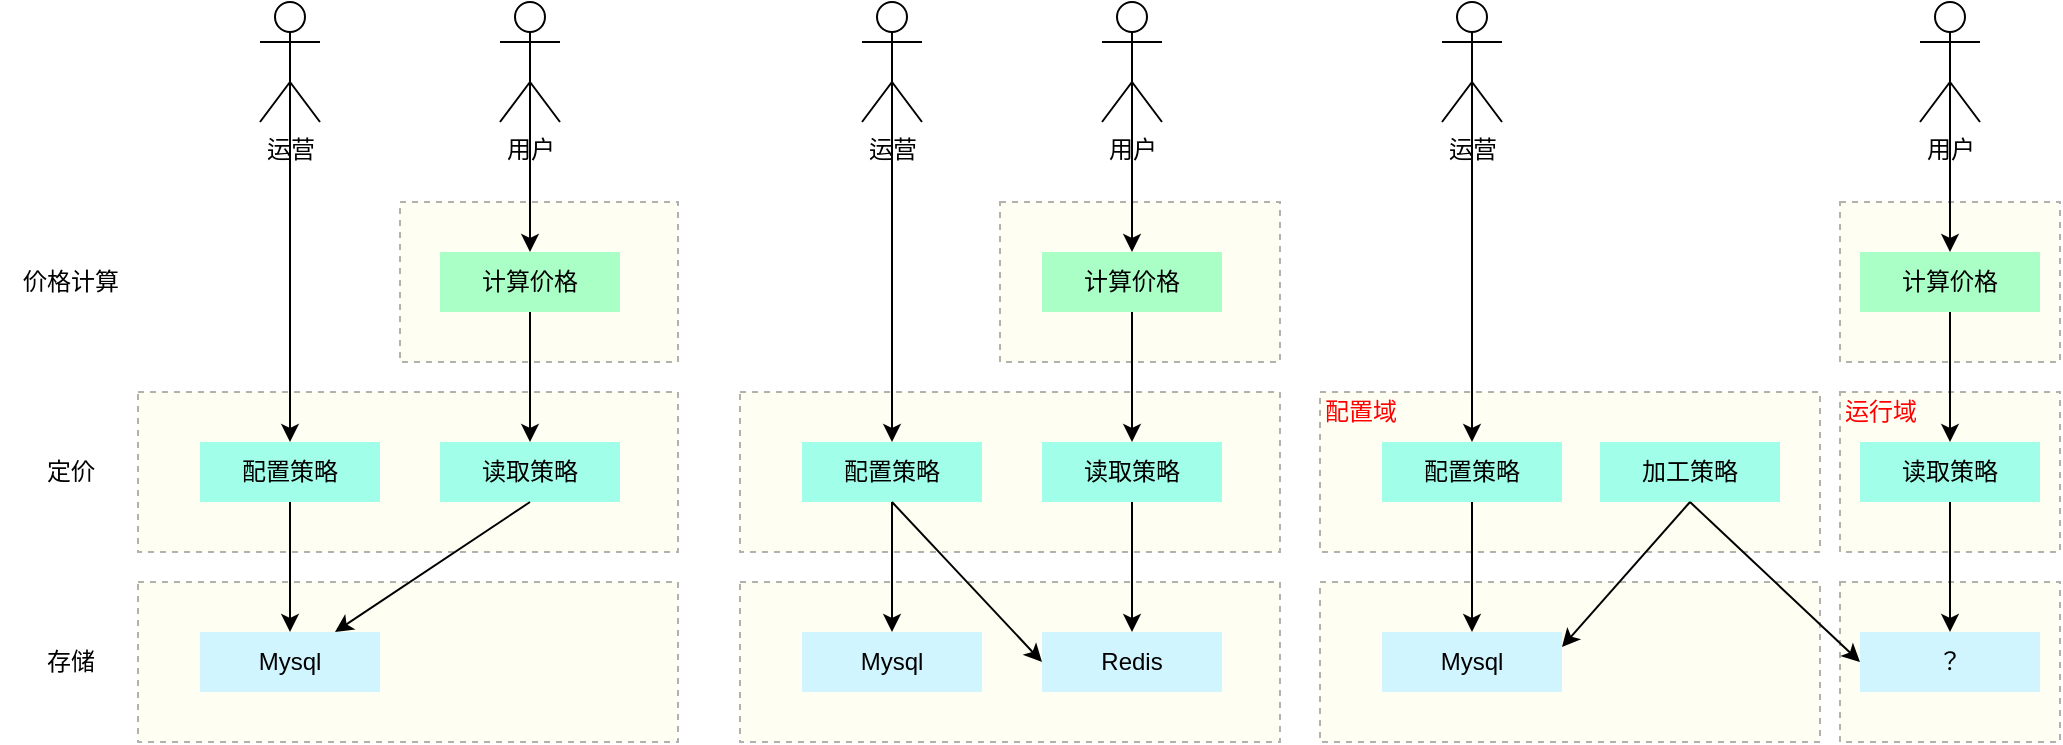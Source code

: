 <mxfile version="20.5.3" type="github"><diagram id="5PLnMs5lSes9Q7wn8nox" name="第 1 页"><mxGraphModel dx="1426" dy="1938" grid="1" gridSize="10" guides="1" tooltips="1" connect="1" arrows="1" fold="1" page="1" pageScale="1" pageWidth="827" pageHeight="1169" math="0" shadow="0"><root><mxCell id="0"/><mxCell id="1" parent="0"/><mxCell id="E58byapOsYUun8HAkRU0-65" value="" style="rounded=0;whiteSpace=wrap;html=1;dashed=1;fillColor=#FCFCD4;opacity=30;" vertex="1" parent="1"><mxGeometry x="1010" y="125" width="110" height="80" as="geometry"/></mxCell><mxCell id="E58byapOsYUun8HAkRU0-64" value="" style="rounded=0;whiteSpace=wrap;html=1;dashed=1;fillColor=#FCFCD4;opacity=30;" vertex="1" parent="1"><mxGeometry x="1010" y="220" width="110" height="80" as="geometry"/></mxCell><mxCell id="E58byapOsYUun8HAkRU0-44" value="" style="rounded=0;whiteSpace=wrap;html=1;dashed=1;fillColor=#FCFCD4;opacity=30;" vertex="1" parent="1"><mxGeometry x="460" y="220" width="270" height="80" as="geometry"/></mxCell><mxCell id="E58byapOsYUun8HAkRU0-8" value="" style="rounded=0;whiteSpace=wrap;html=1;dashed=1;fillColor=#FCFCD4;opacity=30;" vertex="1" parent="1"><mxGeometry x="159" y="220" width="270" height="80" as="geometry"/></mxCell><mxCell id="E58byapOsYUun8HAkRU0-7" value="" style="rounded=0;whiteSpace=wrap;html=1;dashed=1;fillColor=#FCFCD4;opacity=30;" vertex="1" parent="1"><mxGeometry x="159" y="125" width="270" height="80" as="geometry"/></mxCell><mxCell id="E58byapOsYUun8HAkRU0-2" value="配置策略" style="rounded=0;whiteSpace=wrap;html=1;fillColor=#A1FFE9;strokeColor=none;" vertex="1" parent="1"><mxGeometry x="190" y="150" width="90" height="30" as="geometry"/></mxCell><mxCell id="E58byapOsYUun8HAkRU0-3" value="读取策略" style="rounded=0;whiteSpace=wrap;html=1;fillColor=#A1FFE9;strokeColor=none;" vertex="1" parent="1"><mxGeometry x="310" y="150" width="90" height="30" as="geometry"/></mxCell><mxCell id="E58byapOsYUun8HAkRU0-6" value="Mysql" style="rounded=0;whiteSpace=wrap;html=1;fillColor=#D1F5FF;strokeColor=none;" vertex="1" parent="1"><mxGeometry x="190" y="245" width="90" height="30" as="geometry"/></mxCell><mxCell id="E58byapOsYUun8HAkRU0-10" value="定价" style="text;html=1;align=center;verticalAlign=middle;resizable=0;points=[];autosize=1;strokeColor=none;fillColor=none;" vertex="1" parent="1"><mxGeometry x="100" y="150" width="50" height="30" as="geometry"/></mxCell><mxCell id="E58byapOsYUun8HAkRU0-11" value="存储" style="text;html=1;align=center;verticalAlign=middle;resizable=0;points=[];autosize=1;strokeColor=none;fillColor=none;" vertex="1" parent="1"><mxGeometry x="100" y="245" width="50" height="30" as="geometry"/></mxCell><mxCell id="E58byapOsYUun8HAkRU0-12" value="" style="rounded=0;whiteSpace=wrap;html=1;dashed=1;fillColor=#FCFCD4;opacity=30;" vertex="1" parent="1"><mxGeometry x="290" y="30" width="139" height="80" as="geometry"/></mxCell><mxCell id="E58byapOsYUun8HAkRU0-14" value="计算价格" style="rounded=0;whiteSpace=wrap;html=1;fillColor=#AAFFC6;strokeColor=none;" vertex="1" parent="1"><mxGeometry x="310" y="55" width="90" height="30" as="geometry"/></mxCell><mxCell id="E58byapOsYUun8HAkRU0-15" value="价格计算" style="text;html=1;align=center;verticalAlign=middle;resizable=0;points=[];autosize=1;strokeColor=none;fillColor=none;" vertex="1" parent="1"><mxGeometry x="90" y="55" width="70" height="30" as="geometry"/></mxCell><mxCell id="E58byapOsYUun8HAkRU0-16" value="运营" style="shape=umlActor;verticalLabelPosition=bottom;verticalAlign=top;html=1;outlineConnect=0;" vertex="1" parent="1"><mxGeometry x="220" y="-70" width="30" height="60" as="geometry"/></mxCell><mxCell id="E58byapOsYUun8HAkRU0-21" value="用户" style="shape=umlActor;verticalLabelPosition=bottom;verticalAlign=top;html=1;outlineConnect=0;" vertex="1" parent="1"><mxGeometry x="340" y="-70" width="30" height="60" as="geometry"/></mxCell><mxCell id="E58byapOsYUun8HAkRU0-22" value="" style="endArrow=classic;html=1;rounded=0;exitX=0.5;exitY=0.5;exitDx=0;exitDy=0;exitPerimeter=0;entryX=0.5;entryY=0;entryDx=0;entryDy=0;" edge="1" parent="1" source="E58byapOsYUun8HAkRU0-16" target="E58byapOsYUun8HAkRU0-2"><mxGeometry width="50" height="50" relative="1" as="geometry"><mxPoint x="-80" y="130" as="sourcePoint"/><mxPoint x="-30" y="80" as="targetPoint"/></mxGeometry></mxCell><mxCell id="E58byapOsYUun8HAkRU0-23" value="" style="endArrow=classic;html=1;rounded=0;exitX=0.5;exitY=0.5;exitDx=0;exitDy=0;exitPerimeter=0;entryX=0.5;entryY=0;entryDx=0;entryDy=0;" edge="1" parent="1" source="E58byapOsYUun8HAkRU0-21" target="E58byapOsYUun8HAkRU0-14"><mxGeometry width="50" height="50" relative="1" as="geometry"><mxPoint x="20" y="100" as="sourcePoint"/><mxPoint x="70" y="50" as="targetPoint"/></mxGeometry></mxCell><mxCell id="E58byapOsYUun8HAkRU0-25" value="" style="endArrow=classic;html=1;rounded=0;exitX=0.5;exitY=1;exitDx=0;exitDy=0;entryX=0.5;entryY=0;entryDx=0;entryDy=0;" edge="1" parent="1" source="E58byapOsYUun8HAkRU0-2" target="E58byapOsYUun8HAkRU0-6"><mxGeometry width="50" height="50" relative="1" as="geometry"><mxPoint x="-50" y="370" as="sourcePoint"/><mxPoint y="320" as="targetPoint"/></mxGeometry></mxCell><mxCell id="E58byapOsYUun8HAkRU0-26" value="" style="endArrow=classic;html=1;rounded=0;exitX=0.5;exitY=1;exitDx=0;exitDy=0;entryX=0.5;entryY=0;entryDx=0;entryDy=0;" edge="1" parent="1" source="E58byapOsYUun8HAkRU0-14" target="E58byapOsYUun8HAkRU0-3"><mxGeometry width="50" height="50" relative="1" as="geometry"><mxPoint x="210" y="400" as="sourcePoint"/><mxPoint x="260" y="350" as="targetPoint"/></mxGeometry></mxCell><mxCell id="E58byapOsYUun8HAkRU0-27" value="" style="endArrow=classic;html=1;rounded=0;exitX=0.5;exitY=1;exitDx=0;exitDy=0;entryX=0.75;entryY=0;entryDx=0;entryDy=0;" edge="1" parent="1" source="E58byapOsYUun8HAkRU0-3" target="E58byapOsYUun8HAkRU0-6"><mxGeometry width="50" height="50" relative="1" as="geometry"><mxPoint x="210" y="450" as="sourcePoint"/><mxPoint x="260" y="400" as="targetPoint"/></mxGeometry></mxCell><mxCell id="E58byapOsYUun8HAkRU0-28" value="" style="rounded=0;whiteSpace=wrap;html=1;dashed=1;fillColor=#FCFCD4;opacity=30;" vertex="1" parent="1"><mxGeometry x="460" y="125" width="270" height="80" as="geometry"/></mxCell><mxCell id="E58byapOsYUun8HAkRU0-29" value="配置策略" style="rounded=0;whiteSpace=wrap;html=1;fillColor=#A1FFE9;strokeColor=none;" vertex="1" parent="1"><mxGeometry x="491" y="150" width="90" height="30" as="geometry"/></mxCell><mxCell id="E58byapOsYUun8HAkRU0-30" value="读取策略" style="rounded=0;whiteSpace=wrap;html=1;fillColor=#A1FFE9;strokeColor=none;" vertex="1" parent="1"><mxGeometry x="611" y="150" width="90" height="30" as="geometry"/></mxCell><mxCell id="E58byapOsYUun8HAkRU0-31" value="Mysql" style="rounded=0;whiteSpace=wrap;html=1;fillColor=#D1F5FF;strokeColor=none;" vertex="1" parent="1"><mxGeometry x="491" y="245" width="90" height="30" as="geometry"/></mxCell><mxCell id="E58byapOsYUun8HAkRU0-34" value="" style="rounded=0;whiteSpace=wrap;html=1;dashed=1;fillColor=#FCFCD4;opacity=30;" vertex="1" parent="1"><mxGeometry x="590" y="30" width="140" height="80" as="geometry"/></mxCell><mxCell id="E58byapOsYUun8HAkRU0-35" value="计算价格" style="rounded=0;whiteSpace=wrap;html=1;fillColor=#AAFFC6;strokeColor=none;" vertex="1" parent="1"><mxGeometry x="611" y="55" width="90" height="30" as="geometry"/></mxCell><mxCell id="E58byapOsYUun8HAkRU0-37" value="运营" style="shape=umlActor;verticalLabelPosition=bottom;verticalAlign=top;html=1;outlineConnect=0;" vertex="1" parent="1"><mxGeometry x="521" y="-70" width="30" height="60" as="geometry"/></mxCell><mxCell id="E58byapOsYUun8HAkRU0-38" value="用户" style="shape=umlActor;verticalLabelPosition=bottom;verticalAlign=top;html=1;outlineConnect=0;" vertex="1" parent="1"><mxGeometry x="641" y="-70" width="30" height="60" as="geometry"/></mxCell><mxCell id="E58byapOsYUun8HAkRU0-39" value="" style="endArrow=classic;html=1;rounded=0;exitX=0.5;exitY=0.5;exitDx=0;exitDy=0;exitPerimeter=0;entryX=0.5;entryY=0;entryDx=0;entryDy=0;" edge="1" parent="1" source="E58byapOsYUun8HAkRU0-37" target="E58byapOsYUun8HAkRU0-29"><mxGeometry width="50" height="50" relative="1" as="geometry"><mxPoint x="221" y="130" as="sourcePoint"/><mxPoint x="271" y="80" as="targetPoint"/></mxGeometry></mxCell><mxCell id="E58byapOsYUun8HAkRU0-40" value="" style="endArrow=classic;html=1;rounded=0;exitX=0.5;exitY=0.5;exitDx=0;exitDy=0;exitPerimeter=0;entryX=0.5;entryY=0;entryDx=0;entryDy=0;" edge="1" parent="1" source="E58byapOsYUun8HAkRU0-38" target="E58byapOsYUun8HAkRU0-35"><mxGeometry width="50" height="50" relative="1" as="geometry"><mxPoint x="321" y="100" as="sourcePoint"/><mxPoint x="371" y="50" as="targetPoint"/></mxGeometry></mxCell><mxCell id="E58byapOsYUun8HAkRU0-41" value="" style="endArrow=classic;html=1;rounded=0;exitX=0.5;exitY=1;exitDx=0;exitDy=0;entryX=0.5;entryY=0;entryDx=0;entryDy=0;" edge="1" parent="1" source="E58byapOsYUun8HAkRU0-29" target="E58byapOsYUun8HAkRU0-31"><mxGeometry width="50" height="50" relative="1" as="geometry"><mxPoint x="251" y="370" as="sourcePoint"/><mxPoint x="301" y="320" as="targetPoint"/></mxGeometry></mxCell><mxCell id="E58byapOsYUun8HAkRU0-42" value="" style="endArrow=classic;html=1;rounded=0;exitX=0.5;exitY=1;exitDx=0;exitDy=0;entryX=0.5;entryY=0;entryDx=0;entryDy=0;" edge="1" parent="1" source="E58byapOsYUun8HAkRU0-35" target="E58byapOsYUun8HAkRU0-30"><mxGeometry width="50" height="50" relative="1" as="geometry"><mxPoint x="511" y="400" as="sourcePoint"/><mxPoint x="561" y="350" as="targetPoint"/></mxGeometry></mxCell><mxCell id="E58byapOsYUun8HAkRU0-43" value="" style="endArrow=classic;html=1;rounded=0;exitX=0.5;exitY=1;exitDx=0;exitDy=0;entryX=0.5;entryY=0;entryDx=0;entryDy=0;" edge="1" parent="1" source="E58byapOsYUun8HAkRU0-30" target="E58byapOsYUun8HAkRU0-45"><mxGeometry width="50" height="50" relative="1" as="geometry"><mxPoint x="511" y="450" as="sourcePoint"/><mxPoint x="561" y="400" as="targetPoint"/></mxGeometry></mxCell><mxCell id="E58byapOsYUun8HAkRU0-45" value="Redis" style="rounded=0;whiteSpace=wrap;html=1;fillColor=#D1F5FF;strokeColor=none;" vertex="1" parent="1"><mxGeometry x="611" y="245" width="90" height="30" as="geometry"/></mxCell><mxCell id="E58byapOsYUun8HAkRU0-46" value="" style="endArrow=classic;html=1;rounded=0;exitX=0.5;exitY=1;exitDx=0;exitDy=0;entryX=0;entryY=0.5;entryDx=0;entryDy=0;" edge="1" parent="1" source="E58byapOsYUun8HAkRU0-29" target="E58byapOsYUun8HAkRU0-45"><mxGeometry width="50" height="50" relative="1" as="geometry"><mxPoint x="240" y="380" as="sourcePoint"/><mxPoint x="290" y="330" as="targetPoint"/><Array as="points"/></mxGeometry></mxCell><mxCell id="E58byapOsYUun8HAkRU0-47" value="" style="rounded=0;whiteSpace=wrap;html=1;dashed=1;fillColor=#FCFCD4;opacity=30;" vertex="1" parent="1"><mxGeometry x="750" y="220" width="250" height="80" as="geometry"/></mxCell><mxCell id="E58byapOsYUun8HAkRU0-48" value="" style="rounded=0;whiteSpace=wrap;html=1;dashed=1;fillColor=#FCFCD4;opacity=30;align=left;" vertex="1" parent="1"><mxGeometry x="750" y="125" width="250" height="80" as="geometry"/></mxCell><mxCell id="E58byapOsYUun8HAkRU0-49" value="配置策略" style="rounded=0;whiteSpace=wrap;html=1;fillColor=#A1FFE9;strokeColor=none;" vertex="1" parent="1"><mxGeometry x="781" y="150" width="90" height="30" as="geometry"/></mxCell><mxCell id="E58byapOsYUun8HAkRU0-50" value="读取策略" style="rounded=0;whiteSpace=wrap;html=1;fillColor=#A1FFE9;strokeColor=none;" vertex="1" parent="1"><mxGeometry x="1020" y="150" width="90" height="30" as="geometry"/></mxCell><mxCell id="E58byapOsYUun8HAkRU0-51" value="Mysql" style="rounded=0;whiteSpace=wrap;html=1;fillColor=#D1F5FF;strokeColor=none;" vertex="1" parent="1"><mxGeometry x="781" y="245" width="90" height="30" as="geometry"/></mxCell><mxCell id="E58byapOsYUun8HAkRU0-52" value="" style="rounded=0;whiteSpace=wrap;html=1;dashed=1;fillColor=#FCFCD4;opacity=30;" vertex="1" parent="1"><mxGeometry x="1010" y="30" width="110" height="80" as="geometry"/></mxCell><mxCell id="E58byapOsYUun8HAkRU0-53" value="计算价格" style="rounded=0;whiteSpace=wrap;html=1;fillColor=#AAFFC6;strokeColor=none;" vertex="1" parent="1"><mxGeometry x="1020" y="55" width="90" height="30" as="geometry"/></mxCell><mxCell id="E58byapOsYUun8HAkRU0-54" value="运营" style="shape=umlActor;verticalLabelPosition=bottom;verticalAlign=top;html=1;outlineConnect=0;" vertex="1" parent="1"><mxGeometry x="811" y="-70" width="30" height="60" as="geometry"/></mxCell><mxCell id="E58byapOsYUun8HAkRU0-55" value="用户" style="shape=umlActor;verticalLabelPosition=bottom;verticalAlign=top;html=1;outlineConnect=0;" vertex="1" parent="1"><mxGeometry x="1050" y="-70" width="30" height="60" as="geometry"/></mxCell><mxCell id="E58byapOsYUun8HAkRU0-56" value="" style="endArrow=classic;html=1;rounded=0;exitX=0.5;exitY=0.5;exitDx=0;exitDy=0;exitPerimeter=0;entryX=0.5;entryY=0;entryDx=0;entryDy=0;" edge="1" parent="1" source="E58byapOsYUun8HAkRU0-54" target="E58byapOsYUun8HAkRU0-49"><mxGeometry width="50" height="50" relative="1" as="geometry"><mxPoint x="511" y="130" as="sourcePoint"/><mxPoint x="561" y="80" as="targetPoint"/></mxGeometry></mxCell><mxCell id="E58byapOsYUun8HAkRU0-57" value="" style="endArrow=classic;html=1;rounded=0;exitX=0.5;exitY=0.5;exitDx=0;exitDy=0;exitPerimeter=0;entryX=0.5;entryY=0;entryDx=0;entryDy=0;" edge="1" parent="1" source="E58byapOsYUun8HAkRU0-55" target="E58byapOsYUun8HAkRU0-53"><mxGeometry width="50" height="50" relative="1" as="geometry"><mxPoint x="730" y="100" as="sourcePoint"/><mxPoint x="780" y="50" as="targetPoint"/></mxGeometry></mxCell><mxCell id="E58byapOsYUun8HAkRU0-58" value="" style="endArrow=classic;html=1;rounded=0;exitX=0.5;exitY=1;exitDx=0;exitDy=0;entryX=0.5;entryY=0;entryDx=0;entryDy=0;" edge="1" parent="1" source="E58byapOsYUun8HAkRU0-49" target="E58byapOsYUun8HAkRU0-51"><mxGeometry width="50" height="50" relative="1" as="geometry"><mxPoint x="541" y="370" as="sourcePoint"/><mxPoint x="591" y="320" as="targetPoint"/></mxGeometry></mxCell><mxCell id="E58byapOsYUun8HAkRU0-59" value="" style="endArrow=classic;html=1;rounded=0;exitX=0.5;exitY=1;exitDx=0;exitDy=0;entryX=0.5;entryY=0;entryDx=0;entryDy=0;" edge="1" parent="1" source="E58byapOsYUun8HAkRU0-53" target="E58byapOsYUun8HAkRU0-50"><mxGeometry width="50" height="50" relative="1" as="geometry"><mxPoint x="920" y="400" as="sourcePoint"/><mxPoint x="970" y="350" as="targetPoint"/></mxGeometry></mxCell><mxCell id="E58byapOsYUun8HAkRU0-60" value="" style="endArrow=classic;html=1;rounded=0;exitX=0.5;exitY=1;exitDx=0;exitDy=0;entryX=0.5;entryY=0;entryDx=0;entryDy=0;" edge="1" parent="1" source="E58byapOsYUun8HAkRU0-50" target="E58byapOsYUun8HAkRU0-61"><mxGeometry width="50" height="50" relative="1" as="geometry"><mxPoint x="920" y="450" as="sourcePoint"/><mxPoint x="970" y="400" as="targetPoint"/></mxGeometry></mxCell><mxCell id="E58byapOsYUun8HAkRU0-61" value="？" style="rounded=0;whiteSpace=wrap;html=1;fillColor=#D1F5FF;strokeColor=none;" vertex="1" parent="1"><mxGeometry x="1020" y="245" width="90" height="30" as="geometry"/></mxCell><mxCell id="E58byapOsYUun8HAkRU0-63" value="加工策略" style="rounded=0;whiteSpace=wrap;html=1;fillColor=#A1FFE9;strokeColor=none;" vertex="1" parent="1"><mxGeometry x="890" y="150" width="90" height="30" as="geometry"/></mxCell><mxCell id="E58byapOsYUun8HAkRU0-66" value="" style="endArrow=classic;html=1;rounded=0;exitX=0.5;exitY=1;exitDx=0;exitDy=0;entryX=1;entryY=0.25;entryDx=0;entryDy=0;" edge="1" parent="1" source="E58byapOsYUun8HAkRU0-63" target="E58byapOsYUun8HAkRU0-51"><mxGeometry width="50" height="50" relative="1" as="geometry"><mxPoint x="580" y="460" as="sourcePoint"/><mxPoint x="630" y="410" as="targetPoint"/></mxGeometry></mxCell><mxCell id="E58byapOsYUun8HAkRU0-67" value="" style="endArrow=classic;html=1;rounded=0;exitX=0.5;exitY=1;exitDx=0;exitDy=0;entryX=0;entryY=0.5;entryDx=0;entryDy=0;" edge="1" parent="1" source="E58byapOsYUun8HAkRU0-63" target="E58byapOsYUun8HAkRU0-61"><mxGeometry width="50" height="50" relative="1" as="geometry"><mxPoint x="945" y="190" as="sourcePoint"/><mxPoint x="881" y="262.5" as="targetPoint"/></mxGeometry></mxCell><mxCell id="E58byapOsYUun8HAkRU0-68" value="&lt;span style=&quot;text-align: left;&quot;&gt;配置域&lt;/span&gt;" style="text;html=1;align=center;verticalAlign=middle;resizable=0;points=[];autosize=1;strokeColor=none;fillColor=none;fontColor=#FF0000;" vertex="1" parent="1"><mxGeometry x="740" y="120" width="60" height="30" as="geometry"/></mxCell><mxCell id="E58byapOsYUun8HAkRU0-69" value="&lt;span style=&quot;text-align: left;&quot;&gt;运行域&lt;/span&gt;" style="text;html=1;align=center;verticalAlign=middle;resizable=0;points=[];autosize=1;strokeColor=none;fillColor=none;fontColor=#FF0000;" vertex="1" parent="1"><mxGeometry x="1000" y="120" width="60" height="30" as="geometry"/></mxCell></root></mxGraphModel></diagram></mxfile>